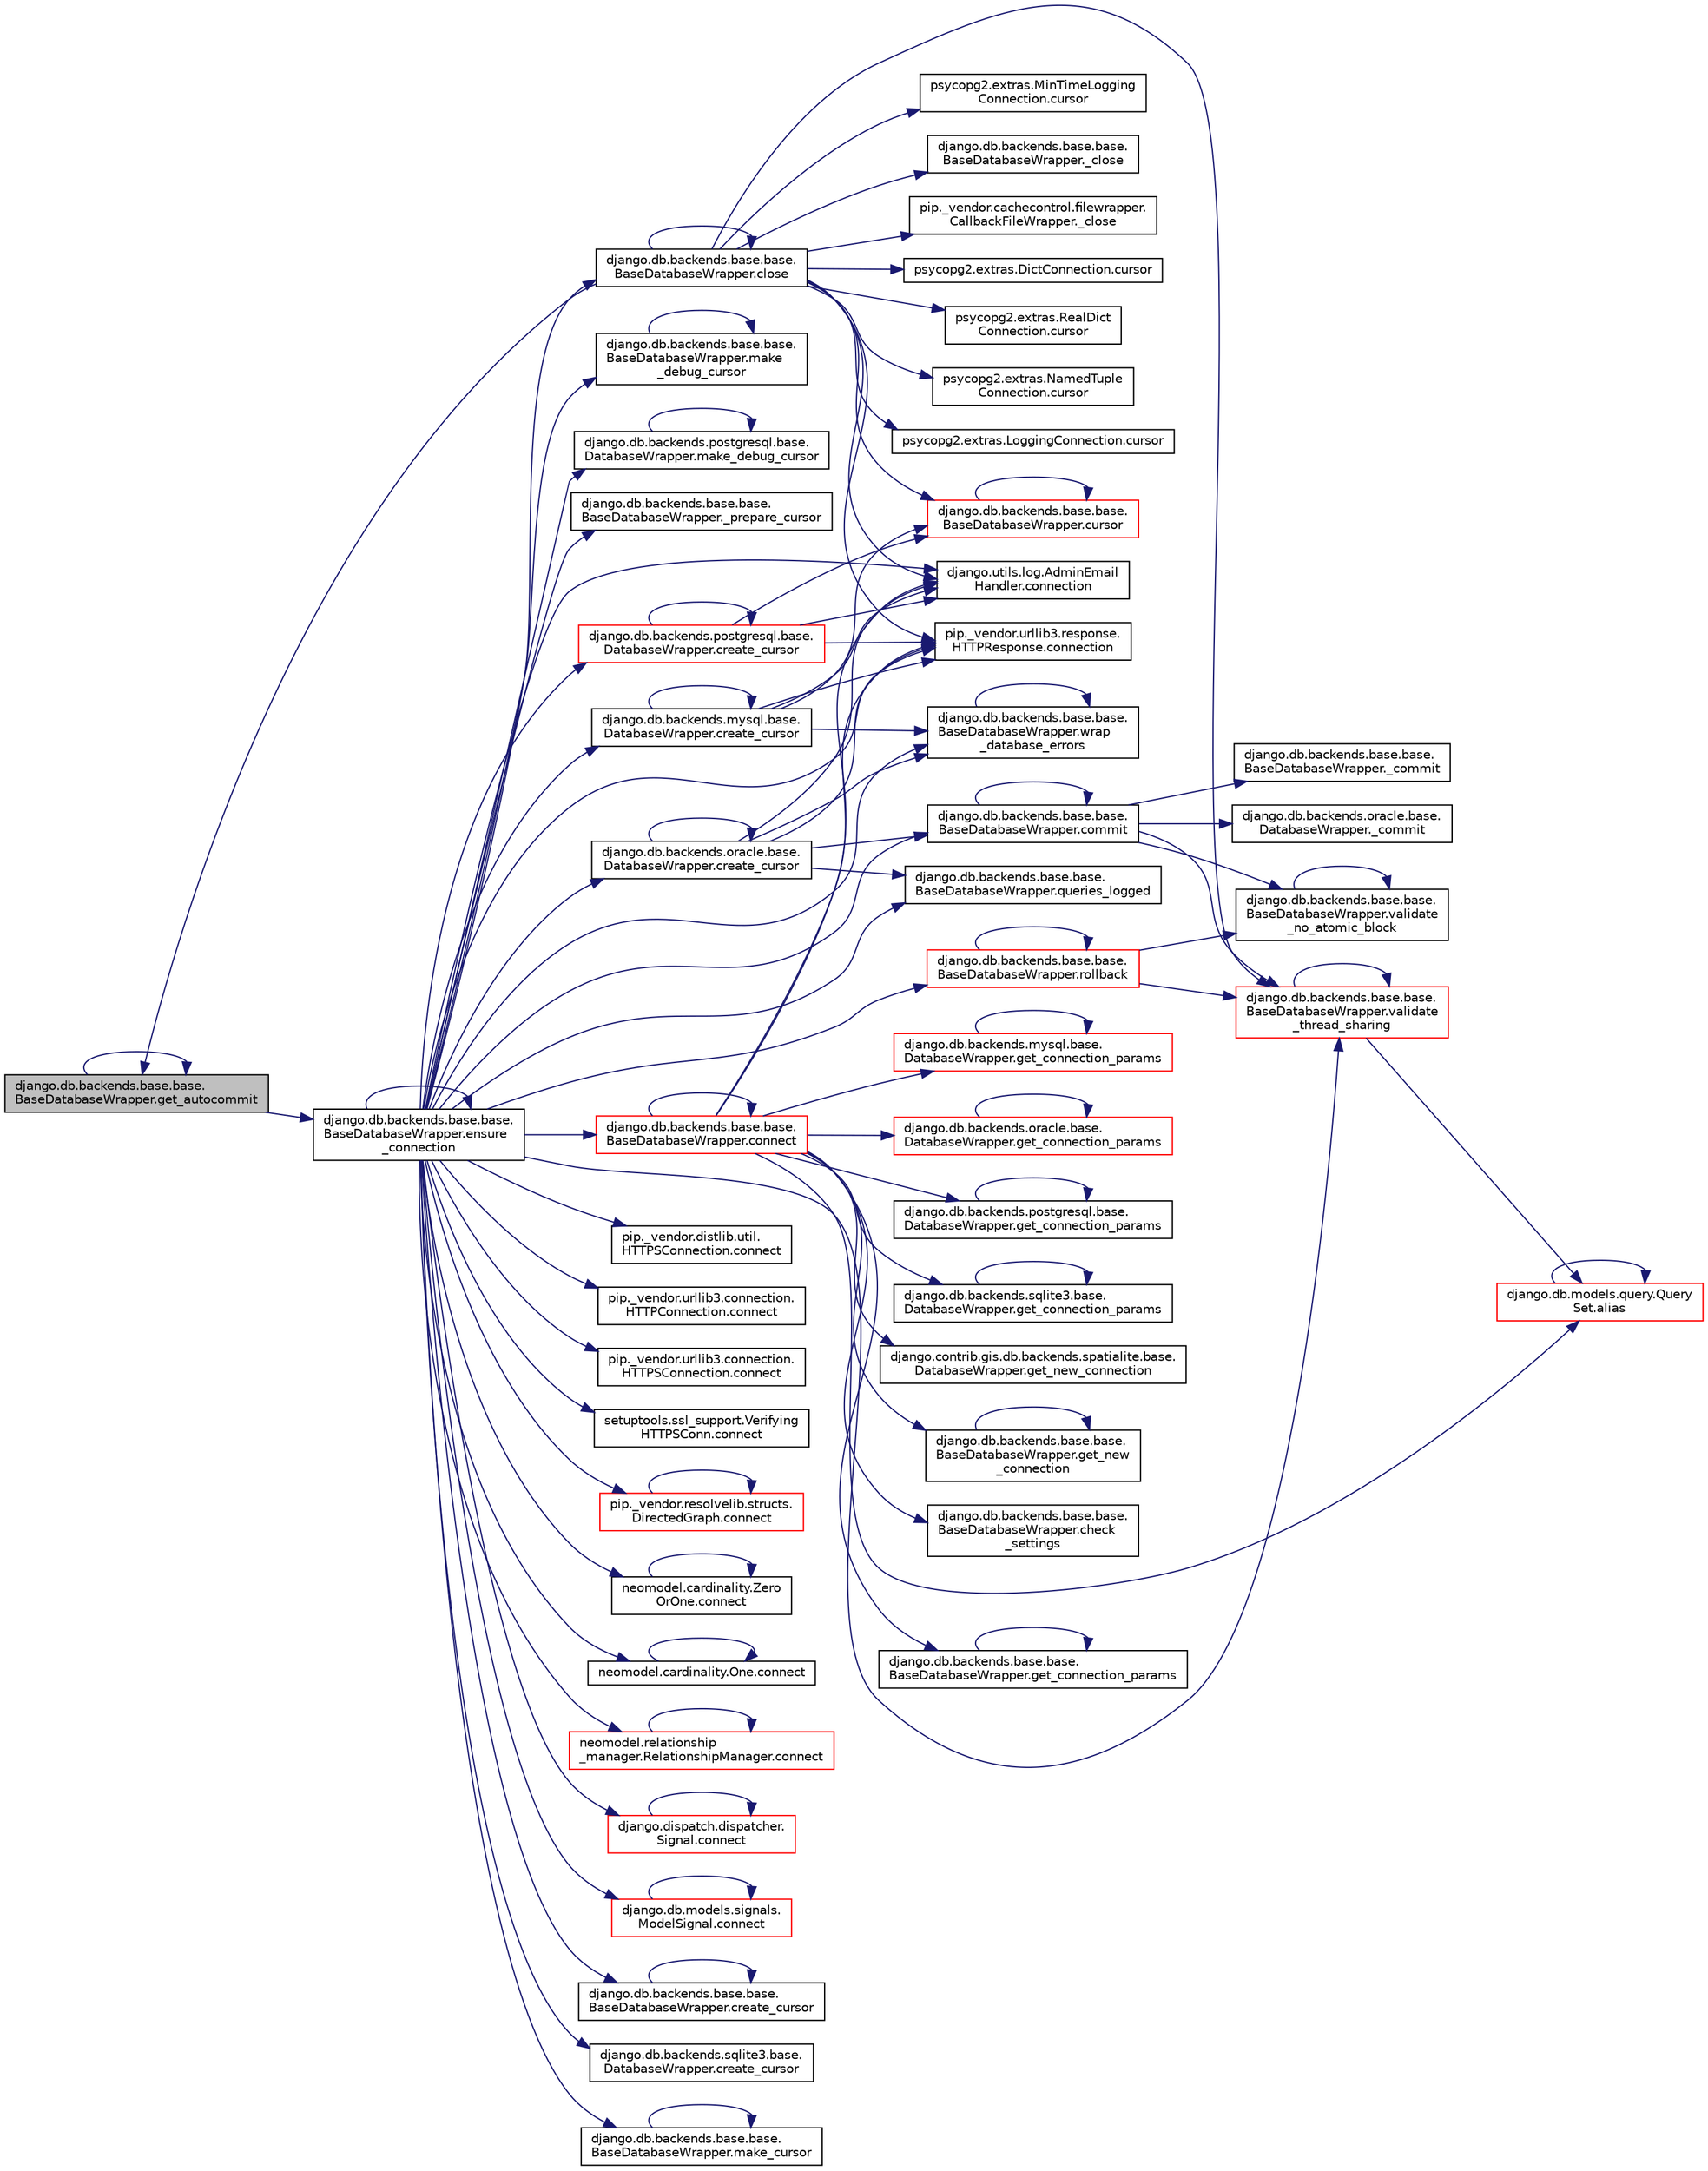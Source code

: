 digraph "django.db.backends.base.base.BaseDatabaseWrapper.get_autocommit"
{
 // LATEX_PDF_SIZE
  edge [fontname="Helvetica",fontsize="10",labelfontname="Helvetica",labelfontsize="10"];
  node [fontname="Helvetica",fontsize="10",shape=record];
  rankdir="LR";
  Node1 [label="django.db.backends.base.base.\lBaseDatabaseWrapper.get_autocommit",height=0.2,width=0.4,color="black", fillcolor="grey75", style="filled", fontcolor="black",tooltip=" "];
  Node1 -> Node2 [color="midnightblue",fontsize="10",style="solid",fontname="Helvetica"];
  Node2 [label="django.db.backends.base.base.\lBaseDatabaseWrapper.ensure\l_connection",height=0.2,width=0.4,color="black", fillcolor="white", style="filled",URL="$d2/d62/classdjango_1_1db_1_1backends_1_1base_1_1base_1_1_base_database_wrapper.html#ae35f2aa1db3270a03028224adee5dbb9",tooltip=" "];
  Node2 -> Node3 [color="midnightblue",fontsize="10",style="solid",fontname="Helvetica"];
  Node3 [label="django.db.backends.base.base.\lBaseDatabaseWrapper._prepare_cursor",height=0.2,width=0.4,color="black", fillcolor="white", style="filled",URL="$d2/d62/classdjango_1_1db_1_1backends_1_1base_1_1base_1_1_base_database_wrapper.html#a32de6c8e44c27c704a0a80597fec30d9",tooltip=" "];
  Node2 -> Node4 [color="midnightblue",fontsize="10",style="solid",fontname="Helvetica"];
  Node4 [label="django.db.backends.base.base.\lBaseDatabaseWrapper.close",height=0.2,width=0.4,color="black", fillcolor="white", style="filled",URL="$d2/d62/classdjango_1_1db_1_1backends_1_1base_1_1base_1_1_base_database_wrapper.html#a5e2f5642f3f4943bf2530f10ffd792c0",tooltip=" "];
  Node4 -> Node5 [color="midnightblue",fontsize="10",style="solid",fontname="Helvetica"];
  Node5 [label="django.db.backends.base.base.\lBaseDatabaseWrapper._close",height=0.2,width=0.4,color="black", fillcolor="white", style="filled",URL="$d2/d62/classdjango_1_1db_1_1backends_1_1base_1_1base_1_1_base_database_wrapper.html#ae72da7d82ed8269d324a8d580973e65b",tooltip=" "];
  Node4 -> Node6 [color="midnightblue",fontsize="10",style="solid",fontname="Helvetica"];
  Node6 [label="pip._vendor.cachecontrol.filewrapper.\lCallbackFileWrapper._close",height=0.2,width=0.4,color="black", fillcolor="white", style="filled",URL="$d8/d53/classpip_1_1__vendor_1_1cachecontrol_1_1filewrapper_1_1_callback_file_wrapper.html#a7d7415bebb9e70364e2f47769ff883a7",tooltip=" "];
  Node4 -> Node4 [color="midnightblue",fontsize="10",style="solid",fontname="Helvetica"];
  Node4 -> Node7 [color="midnightblue",fontsize="10",style="solid",fontname="Helvetica"];
  Node7 [label="django.utils.log.AdminEmail\lHandler.connection",height=0.2,width=0.4,color="black", fillcolor="white", style="filled",URL="$d9/d6a/classdjango_1_1utils_1_1log_1_1_admin_email_handler.html#a07baeac3b7b8c28175cfd3a4a55ba9b5",tooltip=" "];
  Node4 -> Node8 [color="midnightblue",fontsize="10",style="solid",fontname="Helvetica"];
  Node8 [label="pip._vendor.urllib3.response.\lHTTPResponse.connection",height=0.2,width=0.4,color="black", fillcolor="white", style="filled",URL="$dd/d5a/classpip_1_1__vendor_1_1urllib3_1_1response_1_1_h_t_t_p_response.html#a27a88449c366048b39e0a46f78381f1a",tooltip=" "];
  Node4 -> Node9 [color="midnightblue",fontsize="10",style="solid",fontname="Helvetica"];
  Node9 [label="django.db.backends.base.base.\lBaseDatabaseWrapper.cursor",height=0.2,width=0.4,color="red", fillcolor="white", style="filled",URL="$d2/d62/classdjango_1_1db_1_1backends_1_1base_1_1base_1_1_base_database_wrapper.html#a9c19ea726a5ea9034f929aeeea142861",tooltip=" "];
  Node9 -> Node9 [color="midnightblue",fontsize="10",style="solid",fontname="Helvetica"];
  Node4 -> Node11 [color="midnightblue",fontsize="10",style="solid",fontname="Helvetica"];
  Node11 [label="psycopg2.extras.DictConnection.cursor",height=0.2,width=0.4,color="black", fillcolor="white", style="filled",URL="$d3/d92/classpsycopg2_1_1extras_1_1_dict_connection.html#acb4db688424e58d6b3c42faa1d553b5f",tooltip=" "];
  Node4 -> Node12 [color="midnightblue",fontsize="10",style="solid",fontname="Helvetica"];
  Node12 [label="psycopg2.extras.RealDict\lConnection.cursor",height=0.2,width=0.4,color="black", fillcolor="white", style="filled",URL="$d5/dac/classpsycopg2_1_1extras_1_1_real_dict_connection.html#a13b0792d61dfb5acc94c427c48fe700e",tooltip=" "];
  Node4 -> Node13 [color="midnightblue",fontsize="10",style="solid",fontname="Helvetica"];
  Node13 [label="psycopg2.extras.NamedTuple\lConnection.cursor",height=0.2,width=0.4,color="black", fillcolor="white", style="filled",URL="$da/da9/classpsycopg2_1_1extras_1_1_named_tuple_connection.html#a30a20e0f3c77b7110bec2dba47d640a5",tooltip=" "];
  Node4 -> Node14 [color="midnightblue",fontsize="10",style="solid",fontname="Helvetica"];
  Node14 [label="psycopg2.extras.LoggingConnection.cursor",height=0.2,width=0.4,color="black", fillcolor="white", style="filled",URL="$d0/d8c/classpsycopg2_1_1extras_1_1_logging_connection.html#a5baa4650fa0f4bdefaf02c5250b0d738",tooltip=" "];
  Node4 -> Node15 [color="midnightblue",fontsize="10",style="solid",fontname="Helvetica"];
  Node15 [label="psycopg2.extras.MinTimeLogging\lConnection.cursor",height=0.2,width=0.4,color="black", fillcolor="white", style="filled",URL="$d3/d3e/classpsycopg2_1_1extras_1_1_min_time_logging_connection.html#a3b079db8dcf63b1792a807d39f314bf4",tooltip=" "];
  Node4 -> Node1 [color="midnightblue",fontsize="10",style="solid",fontname="Helvetica"];
  Node4 -> Node16 [color="midnightblue",fontsize="10",style="solid",fontname="Helvetica"];
  Node16 [label="django.db.backends.base.base.\lBaseDatabaseWrapper.validate\l_thread_sharing",height=0.2,width=0.4,color="red", fillcolor="white", style="filled",URL="$d2/d62/classdjango_1_1db_1_1backends_1_1base_1_1base_1_1_base_database_wrapper.html#aa3284a8e75558c277834634f0b03c6af",tooltip=" "];
  Node16 -> Node17 [color="midnightblue",fontsize="10",style="solid",fontname="Helvetica"];
  Node17 [label="django.db.models.query.Query\lSet.alias",height=0.2,width=0.4,color="red", fillcolor="white", style="filled",URL="$dd/d94/classdjango_1_1db_1_1models_1_1query_1_1_query_set.html#ae5c754fecf7a532768c0e6acd6195f26",tooltip=" "];
  Node17 -> Node17 [color="midnightblue",fontsize="10",style="solid",fontname="Helvetica"];
  Node16 -> Node16 [color="midnightblue",fontsize="10",style="solid",fontname="Helvetica"];
  Node2 -> Node26 [color="midnightblue",fontsize="10",style="solid",fontname="Helvetica"];
  Node26 [label="django.db.backends.base.base.\lBaseDatabaseWrapper.commit",height=0.2,width=0.4,color="black", fillcolor="white", style="filled",URL="$d2/d62/classdjango_1_1db_1_1backends_1_1base_1_1base_1_1_base_database_wrapper.html#a4efa3e4029f8d0bdcc64554c1402c26b",tooltip=" "];
  Node26 -> Node27 [color="midnightblue",fontsize="10",style="solid",fontname="Helvetica"];
  Node27 [label="django.db.backends.base.base.\lBaseDatabaseWrapper._commit",height=0.2,width=0.4,color="black", fillcolor="white", style="filled",URL="$d2/d62/classdjango_1_1db_1_1backends_1_1base_1_1base_1_1_base_database_wrapper.html#a4b4d050ed49d0a52238d18d8dc5903db",tooltip=" "];
  Node26 -> Node28 [color="midnightblue",fontsize="10",style="solid",fontname="Helvetica"];
  Node28 [label="django.db.backends.oracle.base.\lDatabaseWrapper._commit",height=0.2,width=0.4,color="black", fillcolor="white", style="filled",URL="$dd/dbf/classdjango_1_1db_1_1backends_1_1oracle_1_1base_1_1_database_wrapper.html#a44cded8cc651425a4f46fe4b199c05b4",tooltip=" "];
  Node26 -> Node26 [color="midnightblue",fontsize="10",style="solid",fontname="Helvetica"];
  Node26 -> Node29 [color="midnightblue",fontsize="10",style="solid",fontname="Helvetica"];
  Node29 [label="django.db.backends.base.base.\lBaseDatabaseWrapper.validate\l_no_atomic_block",height=0.2,width=0.4,color="black", fillcolor="white", style="filled",URL="$d2/d62/classdjango_1_1db_1_1backends_1_1base_1_1base_1_1_base_database_wrapper.html#a0115ee4d984d4bcbf1ab7a7c6e5bb156",tooltip=" "];
  Node29 -> Node29 [color="midnightblue",fontsize="10",style="solid",fontname="Helvetica"];
  Node26 -> Node16 [color="midnightblue",fontsize="10",style="solid",fontname="Helvetica"];
  Node2 -> Node30 [color="midnightblue",fontsize="10",style="solid",fontname="Helvetica"];
  Node30 [label="django.db.backends.base.base.\lBaseDatabaseWrapper.connect",height=0.2,width=0.4,color="red", fillcolor="white", style="filled",URL="$d2/d62/classdjango_1_1db_1_1backends_1_1base_1_1base_1_1_base_database_wrapper.html#a97b38e17cd35ae4efbe8e27a85a43e2f",tooltip=" "];
  Node30 -> Node17 [color="midnightblue",fontsize="10",style="solid",fontname="Helvetica"];
  Node30 -> Node31 [color="midnightblue",fontsize="10",style="solid",fontname="Helvetica"];
  Node31 [label="django.db.backends.base.base.\lBaseDatabaseWrapper.check\l_settings",height=0.2,width=0.4,color="black", fillcolor="white", style="filled",URL="$d2/d62/classdjango_1_1db_1_1backends_1_1base_1_1base_1_1_base_database_wrapper.html#a4719655d723debc92374c103bb3468b0",tooltip=" "];
  Node30 -> Node30 [color="midnightblue",fontsize="10",style="solid",fontname="Helvetica"];
  Node30 -> Node7 [color="midnightblue",fontsize="10",style="solid",fontname="Helvetica"];
  Node30 -> Node8 [color="midnightblue",fontsize="10",style="solid",fontname="Helvetica"];
  Node30 -> Node32 [color="midnightblue",fontsize="10",style="solid",fontname="Helvetica"];
  Node32 [label="django.db.backends.base.base.\lBaseDatabaseWrapper.get_connection_params",height=0.2,width=0.4,color="black", fillcolor="white", style="filled",URL="$d2/d62/classdjango_1_1db_1_1backends_1_1base_1_1base_1_1_base_database_wrapper.html#a234d438e1a6ce82a4af9642e4583b38d",tooltip=" "];
  Node32 -> Node32 [color="midnightblue",fontsize="10",style="solid",fontname="Helvetica"];
  Node30 -> Node33 [color="midnightblue",fontsize="10",style="solid",fontname="Helvetica"];
  Node33 [label="django.db.backends.mysql.base.\lDatabaseWrapper.get_connection_params",height=0.2,width=0.4,color="red", fillcolor="white", style="filled",URL="$d4/dbe/classdjango_1_1db_1_1backends_1_1mysql_1_1base_1_1_database_wrapper.html#a07b5e33bd8efc56efd22fed00d713624",tooltip=" "];
  Node33 -> Node33 [color="midnightblue",fontsize="10",style="solid",fontname="Helvetica"];
  Node30 -> Node35 [color="midnightblue",fontsize="10",style="solid",fontname="Helvetica"];
  Node35 [label="django.db.backends.oracle.base.\lDatabaseWrapper.get_connection_params",height=0.2,width=0.4,color="red", fillcolor="white", style="filled",URL="$dd/dbf/classdjango_1_1db_1_1backends_1_1oracle_1_1base_1_1_database_wrapper.html#a42b4d7e512b27f7199b62d19a5c955f2",tooltip=" "];
  Node35 -> Node35 [color="midnightblue",fontsize="10",style="solid",fontname="Helvetica"];
  Node30 -> Node36 [color="midnightblue",fontsize="10",style="solid",fontname="Helvetica"];
  Node36 [label="django.db.backends.postgresql.base.\lDatabaseWrapper.get_connection_params",height=0.2,width=0.4,color="black", fillcolor="white", style="filled",URL="$de/d94/classdjango_1_1db_1_1backends_1_1postgresql_1_1base_1_1_database_wrapper.html#a8f700218a2a81c2d7c1cd0adac16d7fa",tooltip=" "];
  Node36 -> Node36 [color="midnightblue",fontsize="10",style="solid",fontname="Helvetica"];
  Node30 -> Node37 [color="midnightblue",fontsize="10",style="solid",fontname="Helvetica"];
  Node37 [label="django.db.backends.sqlite3.base.\lDatabaseWrapper.get_connection_params",height=0.2,width=0.4,color="black", fillcolor="white", style="filled",URL="$d9/dfe/classdjango_1_1db_1_1backends_1_1sqlite3_1_1base_1_1_database_wrapper.html#a593897ae28f0ba04b8f51df79eb60067",tooltip=" "];
  Node37 -> Node37 [color="midnightblue",fontsize="10",style="solid",fontname="Helvetica"];
  Node30 -> Node38 [color="midnightblue",fontsize="10",style="solid",fontname="Helvetica"];
  Node38 [label="django.contrib.gis.db.backends.spatialite.base.\lDatabaseWrapper.get_new_connection",height=0.2,width=0.4,color="black", fillcolor="white", style="filled",URL="$d7/dfe/classdjango_1_1contrib_1_1gis_1_1db_1_1backends_1_1spatialite_1_1base_1_1_database_wrapper.html#a7e771d20d3497b8dff3d0b595ff915f0",tooltip=" "];
  Node30 -> Node39 [color="midnightblue",fontsize="10",style="solid",fontname="Helvetica"];
  Node39 [label="django.db.backends.base.base.\lBaseDatabaseWrapper.get_new\l_connection",height=0.2,width=0.4,color="black", fillcolor="white", style="filled",URL="$d2/d62/classdjango_1_1db_1_1backends_1_1base_1_1base_1_1_base_database_wrapper.html#a0a487b4ed2e268924de4b5bee31d4b69",tooltip=" "];
  Node39 -> Node39 [color="midnightblue",fontsize="10",style="solid",fontname="Helvetica"];
  Node2 -> Node94 [color="midnightblue",fontsize="10",style="solid",fontname="Helvetica"];
  Node94 [label="pip._vendor.distlib.util.\lHTTPSConnection.connect",height=0.2,width=0.4,color="black", fillcolor="white", style="filled",URL="$dd/ddf/classpip_1_1__vendor_1_1distlib_1_1util_1_1_h_t_t_p_s_connection.html#a75ddf67a0040ad93ebdec7d157e42273",tooltip=" "];
  Node2 -> Node95 [color="midnightblue",fontsize="10",style="solid",fontname="Helvetica"];
  Node95 [label="pip._vendor.urllib3.connection.\lHTTPConnection.connect",height=0.2,width=0.4,color="black", fillcolor="white", style="filled",URL="$d2/d75/classpip_1_1__vendor_1_1urllib3_1_1connection_1_1_h_t_t_p_connection.html#a303347a3223952a6860e9d3ae44a2ba3",tooltip=" "];
  Node2 -> Node96 [color="midnightblue",fontsize="10",style="solid",fontname="Helvetica"];
  Node96 [label="pip._vendor.urllib3.connection.\lHTTPSConnection.connect",height=0.2,width=0.4,color="black", fillcolor="white", style="filled",URL="$d9/d5c/classpip_1_1__vendor_1_1urllib3_1_1connection_1_1_h_t_t_p_s_connection.html#a1fb7066192211cdea75a0322341c46a3",tooltip=" "];
  Node2 -> Node97 [color="midnightblue",fontsize="10",style="solid",fontname="Helvetica"];
  Node97 [label="setuptools.ssl_support.Verifying\lHTTPSConn.connect",height=0.2,width=0.4,color="black", fillcolor="white", style="filled",URL="$d4/d5b/classsetuptools_1_1ssl__support_1_1_verifying_h_t_t_p_s_conn.html#ae94eaf957f5f53affea22841e03c703b",tooltip=" "];
  Node2 -> Node98 [color="midnightblue",fontsize="10",style="solid",fontname="Helvetica"];
  Node98 [label="pip._vendor.resolvelib.structs.\lDirectedGraph.connect",height=0.2,width=0.4,color="red", fillcolor="white", style="filled",URL="$df/de0/classpip_1_1__vendor_1_1resolvelib_1_1structs_1_1_directed_graph.html#a2da7b0968105a257ecc64afea06a1754",tooltip=" "];
  Node98 -> Node98 [color="midnightblue",fontsize="10",style="solid",fontname="Helvetica"];
  Node2 -> Node100 [color="midnightblue",fontsize="10",style="solid",fontname="Helvetica"];
  Node100 [label="neomodel.cardinality.Zero\lOrOne.connect",height=0.2,width=0.4,color="black", fillcolor="white", style="filled",URL="$d5/d0d/classneomodel_1_1cardinality_1_1_zero_or_one.html#a33b63af39217c10f5028a19d704b1f01",tooltip=" "];
  Node100 -> Node100 [color="midnightblue",fontsize="10",style="solid",fontname="Helvetica"];
  Node2 -> Node101 [color="midnightblue",fontsize="10",style="solid",fontname="Helvetica"];
  Node101 [label="neomodel.cardinality.One.connect",height=0.2,width=0.4,color="black", fillcolor="white", style="filled",URL="$dc/d3f/classneomodel_1_1cardinality_1_1_one.html#ad7a5b8203cadc54c9476f372b5c23b42",tooltip=" "];
  Node101 -> Node101 [color="midnightblue",fontsize="10",style="solid",fontname="Helvetica"];
  Node2 -> Node102 [color="midnightblue",fontsize="10",style="solid",fontname="Helvetica"];
  Node102 [label="neomodel.relationship\l_manager.RelationshipManager.connect",height=0.2,width=0.4,color="red", fillcolor="white", style="filled",URL="$d0/dde/classneomodel_1_1relationship__manager_1_1_relationship_manager.html#a6e6872ff73c4ee14162cf45763ca85ac",tooltip=" "];
  Node102 -> Node102 [color="midnightblue",fontsize="10",style="solid",fontname="Helvetica"];
  Node2 -> Node105 [color="midnightblue",fontsize="10",style="solid",fontname="Helvetica"];
  Node105 [label="django.dispatch.dispatcher.\lSignal.connect",height=0.2,width=0.4,color="red", fillcolor="white", style="filled",URL="$d0/d86/classdjango_1_1dispatch_1_1dispatcher_1_1_signal.html#af13c4c74992404e5e66f4660172c6811",tooltip=" "];
  Node105 -> Node105 [color="midnightblue",fontsize="10",style="solid",fontname="Helvetica"];
  Node2 -> Node108 [color="midnightblue",fontsize="10",style="solid",fontname="Helvetica"];
  Node108 [label="django.db.models.signals.\lModelSignal.connect",height=0.2,width=0.4,color="red", fillcolor="white", style="filled",URL="$d2/d25/classdjango_1_1db_1_1models_1_1signals_1_1_model_signal.html#abf54fb0b53faee8a34d2e85cebacbd17",tooltip=" "];
  Node108 -> Node108 [color="midnightblue",fontsize="10",style="solid",fontname="Helvetica"];
  Node2 -> Node7 [color="midnightblue",fontsize="10",style="solid",fontname="Helvetica"];
  Node2 -> Node8 [color="midnightblue",fontsize="10",style="solid",fontname="Helvetica"];
  Node2 -> Node69 [color="midnightblue",fontsize="10",style="solid",fontname="Helvetica"];
  Node69 [label="django.db.backends.base.base.\lBaseDatabaseWrapper.create_cursor",height=0.2,width=0.4,color="black", fillcolor="white", style="filled",URL="$d2/d62/classdjango_1_1db_1_1backends_1_1base_1_1base_1_1_base_database_wrapper.html#a23e6d6f03fe1d09192c7d7e7b1ba9e41",tooltip=" "];
  Node69 -> Node69 [color="midnightblue",fontsize="10",style="solid",fontname="Helvetica"];
  Node2 -> Node70 [color="midnightblue",fontsize="10",style="solid",fontname="Helvetica"];
  Node70 [label="django.db.backends.mysql.base.\lDatabaseWrapper.create_cursor",height=0.2,width=0.4,color="black", fillcolor="white", style="filled",URL="$d4/dbe/classdjango_1_1db_1_1backends_1_1mysql_1_1base_1_1_database_wrapper.html#a329e959b050e3022a56c901c76a17045",tooltip=" "];
  Node70 -> Node7 [color="midnightblue",fontsize="10",style="solid",fontname="Helvetica"];
  Node70 -> Node8 [color="midnightblue",fontsize="10",style="solid",fontname="Helvetica"];
  Node70 -> Node70 [color="midnightblue",fontsize="10",style="solid",fontname="Helvetica"];
  Node70 -> Node9 [color="midnightblue",fontsize="10",style="solid",fontname="Helvetica"];
  Node70 -> Node71 [color="midnightblue",fontsize="10",style="solid",fontname="Helvetica"];
  Node71 [label="django.db.backends.base.base.\lBaseDatabaseWrapper.wrap\l_database_errors",height=0.2,width=0.4,color="black", fillcolor="white", style="filled",URL="$d2/d62/classdjango_1_1db_1_1backends_1_1base_1_1base_1_1_base_database_wrapper.html#ac51f3449c445af1d0efbd6b6d0391377",tooltip=" "];
  Node71 -> Node71 [color="midnightblue",fontsize="10",style="solid",fontname="Helvetica"];
  Node2 -> Node72 [color="midnightblue",fontsize="10",style="solid",fontname="Helvetica"];
  Node72 [label="django.db.backends.oracle.base.\lDatabaseWrapper.create_cursor",height=0.2,width=0.4,color="black", fillcolor="white", style="filled",URL="$dd/dbf/classdjango_1_1db_1_1backends_1_1oracle_1_1base_1_1_database_wrapper.html#a209ab02e65cbd6bfcc89d830f3f7d60f",tooltip=" "];
  Node72 -> Node26 [color="midnightblue",fontsize="10",style="solid",fontname="Helvetica"];
  Node72 -> Node7 [color="midnightblue",fontsize="10",style="solid",fontname="Helvetica"];
  Node72 -> Node8 [color="midnightblue",fontsize="10",style="solid",fontname="Helvetica"];
  Node72 -> Node72 [color="midnightblue",fontsize="10",style="solid",fontname="Helvetica"];
  Node72 -> Node73 [color="midnightblue",fontsize="10",style="solid",fontname="Helvetica"];
  Node73 [label="django.db.backends.base.base.\lBaseDatabaseWrapper.queries_logged",height=0.2,width=0.4,color="black", fillcolor="white", style="filled",URL="$d2/d62/classdjango_1_1db_1_1backends_1_1base_1_1base_1_1_base_database_wrapper.html#a5b6885b98b0a2f76c5d57f97cbf17b8f",tooltip=" "];
  Node72 -> Node71 [color="midnightblue",fontsize="10",style="solid",fontname="Helvetica"];
  Node2 -> Node74 [color="midnightblue",fontsize="10",style="solid",fontname="Helvetica"];
  Node74 [label="django.db.backends.postgresql.base.\lDatabaseWrapper.create_cursor",height=0.2,width=0.4,color="red", fillcolor="white", style="filled",URL="$de/d94/classdjango_1_1db_1_1backends_1_1postgresql_1_1base_1_1_database_wrapper.html#a51b16af6e78b7f4f4ddd69036be1d292",tooltip=" "];
  Node74 -> Node7 [color="midnightblue",fontsize="10",style="solid",fontname="Helvetica"];
  Node74 -> Node8 [color="midnightblue",fontsize="10",style="solid",fontname="Helvetica"];
  Node74 -> Node74 [color="midnightblue",fontsize="10",style="solid",fontname="Helvetica"];
  Node74 -> Node9 [color="midnightblue",fontsize="10",style="solid",fontname="Helvetica"];
  Node2 -> Node80 [color="midnightblue",fontsize="10",style="solid",fontname="Helvetica"];
  Node80 [label="django.db.backends.sqlite3.base.\lDatabaseWrapper.create_cursor",height=0.2,width=0.4,color="black", fillcolor="white", style="filled",URL="$d9/dfe/classdjango_1_1db_1_1backends_1_1sqlite3_1_1base_1_1_database_wrapper.html#acf00e673d7bb81b915ea3192d6f1abc3",tooltip=" "];
  Node2 -> Node2 [color="midnightblue",fontsize="10",style="solid",fontname="Helvetica"];
  Node2 -> Node110 [color="midnightblue",fontsize="10",style="solid",fontname="Helvetica"];
  Node110 [label="django.db.backends.base.base.\lBaseDatabaseWrapper.make_cursor",height=0.2,width=0.4,color="black", fillcolor="white", style="filled",URL="$d2/d62/classdjango_1_1db_1_1backends_1_1base_1_1base_1_1_base_database_wrapper.html#a8c3fddfe41249918e0618ae128229761",tooltip=" "];
  Node110 -> Node110 [color="midnightblue",fontsize="10",style="solid",fontname="Helvetica"];
  Node2 -> Node111 [color="midnightblue",fontsize="10",style="solid",fontname="Helvetica"];
  Node111 [label="django.db.backends.base.base.\lBaseDatabaseWrapper.make\l_debug_cursor",height=0.2,width=0.4,color="black", fillcolor="white", style="filled",URL="$d2/d62/classdjango_1_1db_1_1backends_1_1base_1_1base_1_1_base_database_wrapper.html#abcf230a0b2d23678e379bc21d69bc49c",tooltip=" "];
  Node111 -> Node111 [color="midnightblue",fontsize="10",style="solid",fontname="Helvetica"];
  Node2 -> Node112 [color="midnightblue",fontsize="10",style="solid",fontname="Helvetica"];
  Node112 [label="django.db.backends.postgresql.base.\lDatabaseWrapper.make_debug_cursor",height=0.2,width=0.4,color="black", fillcolor="white", style="filled",URL="$de/d94/classdjango_1_1db_1_1backends_1_1postgresql_1_1base_1_1_database_wrapper.html#a45505ea44f72b1e1867d7903e3adb63f",tooltip=" "];
  Node112 -> Node112 [color="midnightblue",fontsize="10",style="solid",fontname="Helvetica"];
  Node2 -> Node73 [color="midnightblue",fontsize="10",style="solid",fontname="Helvetica"];
  Node2 -> Node113 [color="midnightblue",fontsize="10",style="solid",fontname="Helvetica"];
  Node113 [label="django.db.backends.base.base.\lBaseDatabaseWrapper.rollback",height=0.2,width=0.4,color="red", fillcolor="white", style="filled",URL="$d2/d62/classdjango_1_1db_1_1backends_1_1base_1_1base_1_1_base_database_wrapper.html#afa129be45e14817bbba28506464d796b",tooltip=" "];
  Node113 -> Node113 [color="midnightblue",fontsize="10",style="solid",fontname="Helvetica"];
  Node113 -> Node29 [color="midnightblue",fontsize="10",style="solid",fontname="Helvetica"];
  Node113 -> Node16 [color="midnightblue",fontsize="10",style="solid",fontname="Helvetica"];
  Node2 -> Node16 [color="midnightblue",fontsize="10",style="solid",fontname="Helvetica"];
  Node2 -> Node71 [color="midnightblue",fontsize="10",style="solid",fontname="Helvetica"];
  Node1 -> Node1 [color="midnightblue",fontsize="10",style="solid",fontname="Helvetica"];
}
